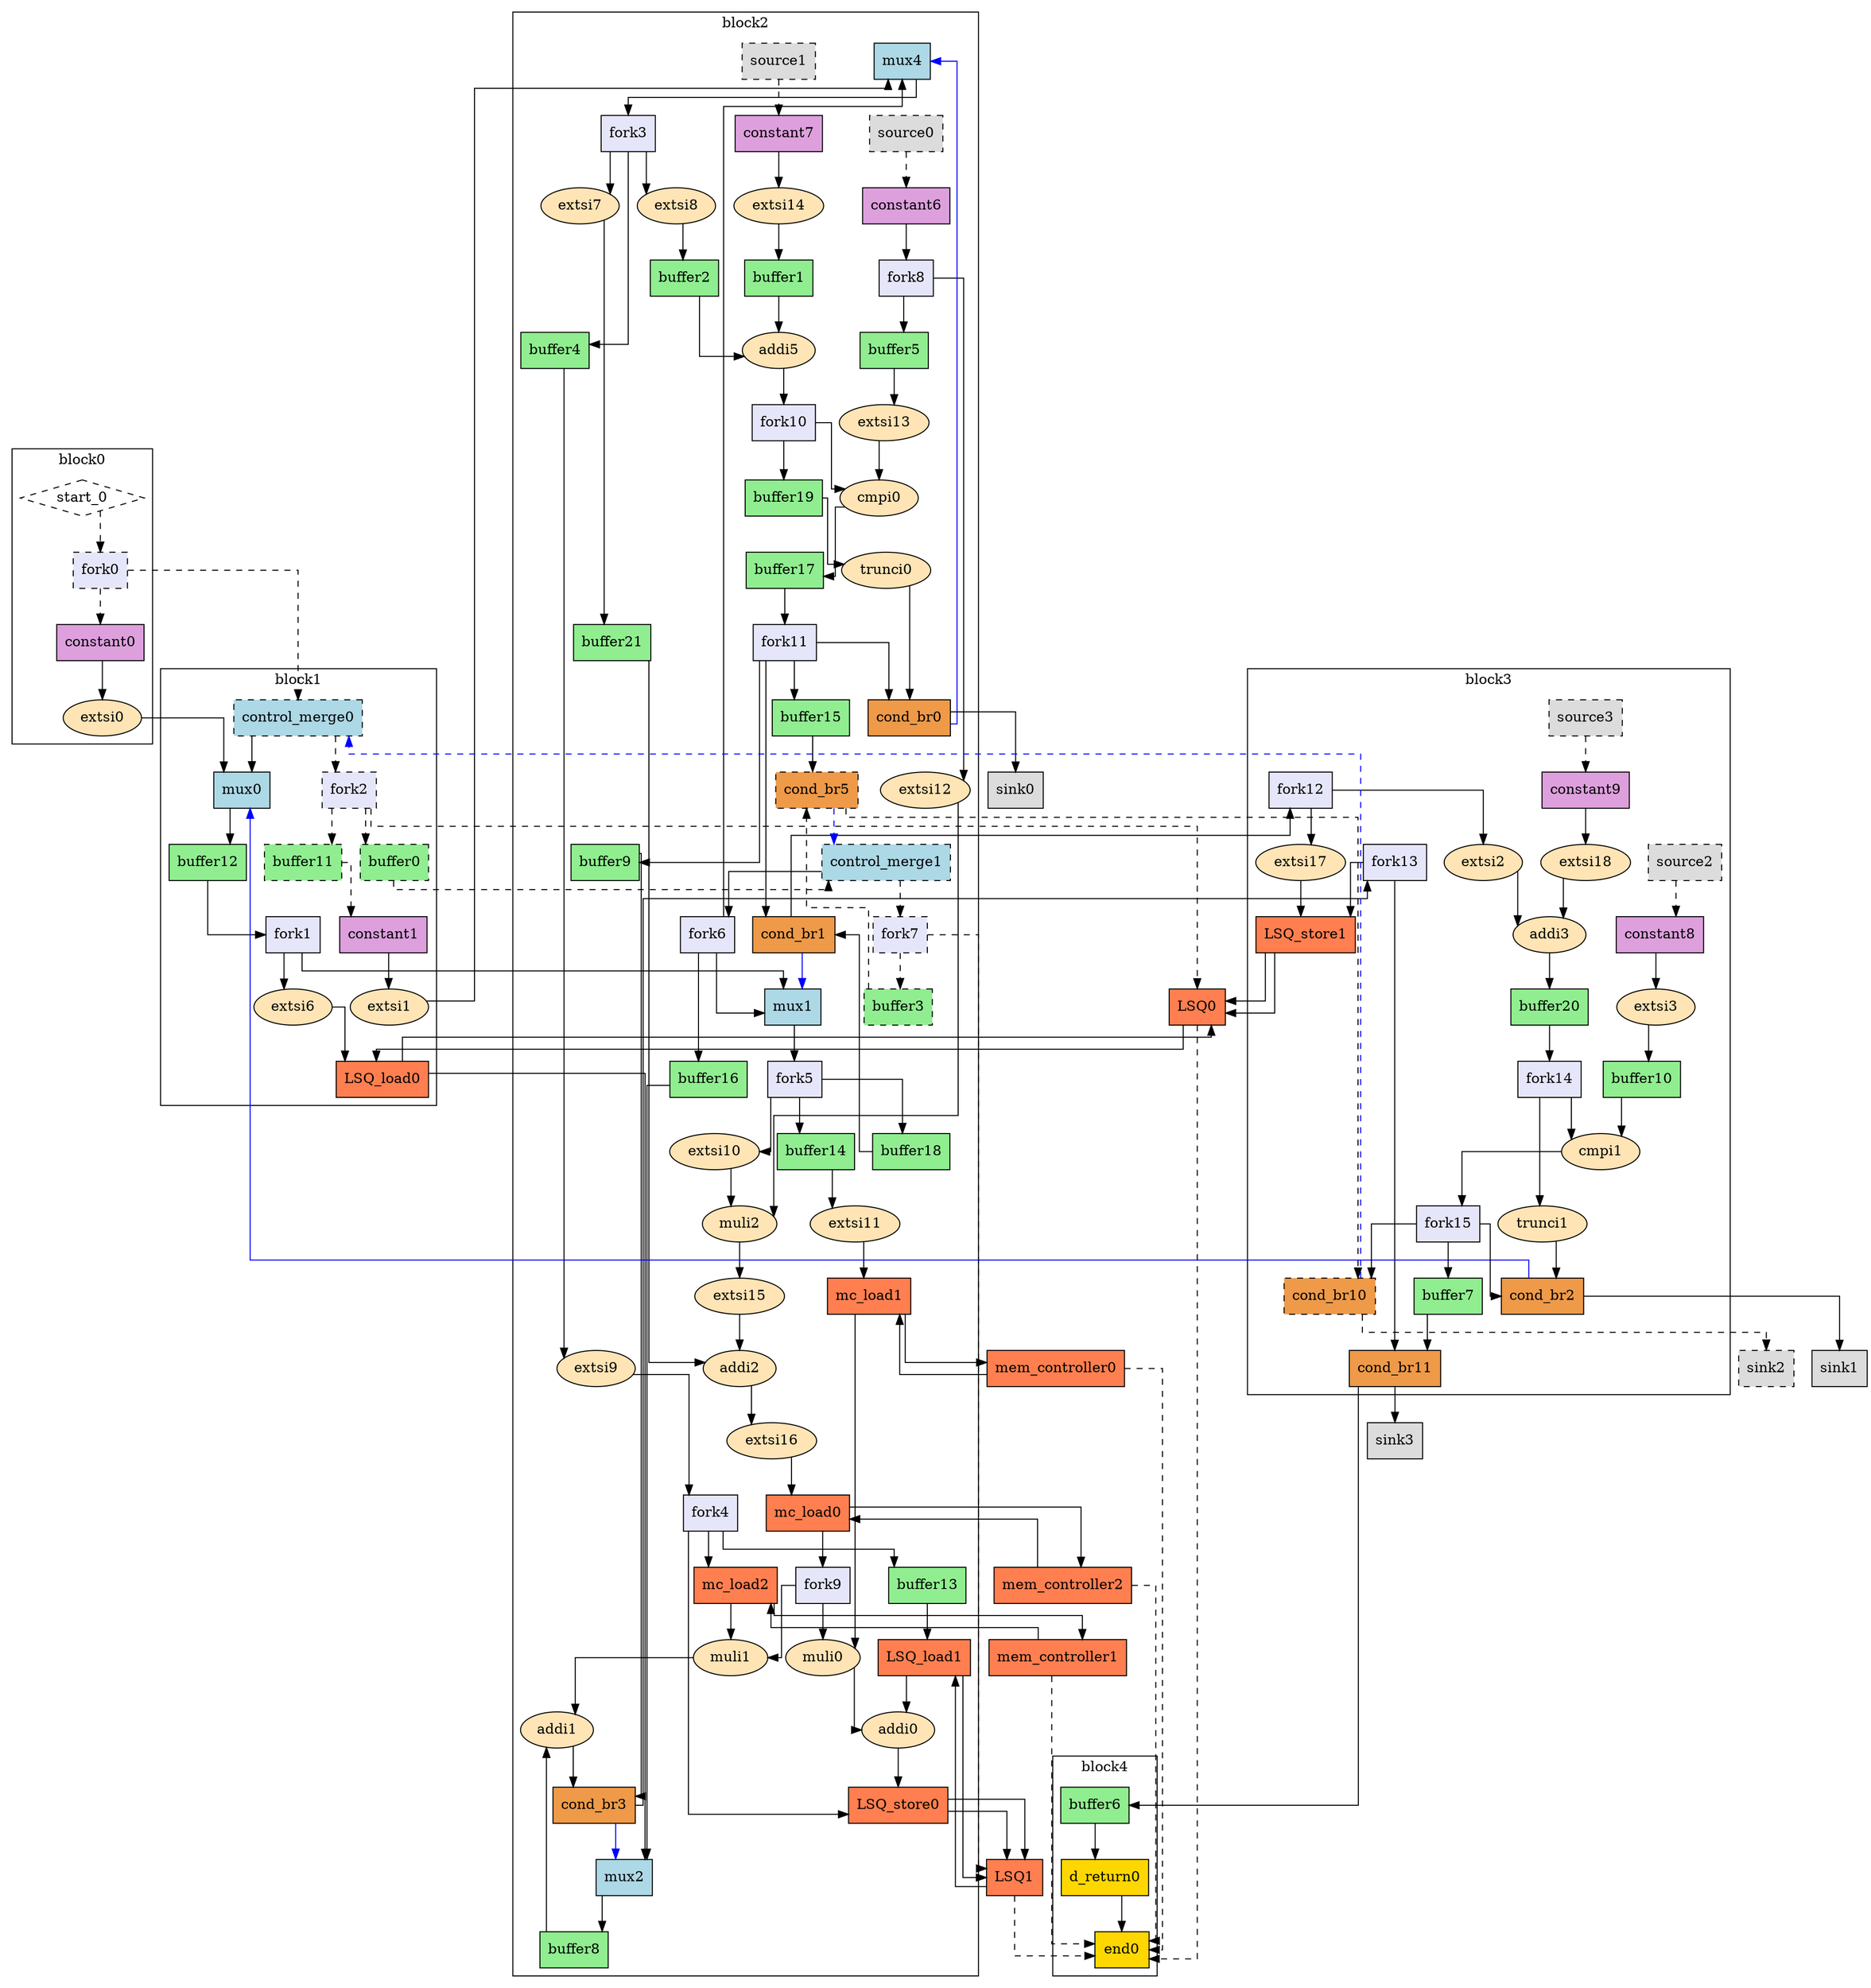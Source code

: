 digraph G {
	graph [bb="0,0,1639,1978",
		compound=true,
		splines=ortho
	];
	node [label="\N"];
	subgraph cluster0 {
		graph [bb="8,1236.5,126,1533.5",
			label=block0,
			lheight=0.23,
			lp="67,1521.2",
			lwidth=0.51
		];
		start_0	[bbID=1,
			control=true,
			height=0.5,
			in="in1:0",
			label=start_0,
			mlir_op="handshake.arg",
			out="out1:0",
			pos="67,1483",
			shape=diamond,
			style=dashed,
			type=Entry,
			width=1.4141];
		fork0	[bbID=1,
			delay="0.000 0.100 0.100 100.000 100.000 100.000 100.000 100.000",
			fillcolor=lavender,
			height=0.5,
			in="in1:0",
			label=fork0,
			mlir_op="handshake.fork",
			out="out1:0 out2:0",
			pos="84,1411",
			shape=box,
			style="filled, dashed",
			type=Fork,
			width=0.75];
		start_0 -> fork0	[from=out1,
			pos="e,84,1429.2 84,1470.8 84,1470.8 84,1440.7 84,1440.7",
			style=dashed,
			to=in1];
		constant0	[bbID=1,
			delay="0.000 0.000 0.000 0.000 0.000 0.000 0.000 0.000",
			fillcolor=plum,
			height=0.5,
			in="in1:1",
			label=constant0,
			mlir_op="handshake.constant",
			out="out1:1",
			pos="84,1339",
			shape=box,
			style=filled,
			type=Constant,
			value="0x00000000",
			width=0.94097];
		fork0 -> constant0	[from=out2,
			pos="e,84,1357.4 84,1392.8 84,1392.8 84,1368.9 84,1368.9",
			style=dashed,
			to=in1];
		extsi0	[II=1,
			bbID=1,
			delay="0.672 0.672 1.397 1.397 100.000 100.000 100.000 100.000",
			fillcolor=moccasin,
			height=0.5,
			in="in1:1",
			label=extsi0,
			latency=0,
			mlir_op="arith.extsi",
			op=sext_op,
			out="out1:6",
			pos="84,1262.5",
			shape=oval,
			style=filled,
			type=Operator,
			width=0.91462];
		constant0 -> extsi0	[from=out1,
			pos="e,84,1280.8 84,1320.9 84,1320.9 84,1292.3 84,1292.3",
			to=in1];
	}
	subgraph cluster2 {
		graph [bb="443,8,848,1970",
			label=block2,
			lheight=0.23,
			lp="645.5,1957.8",
			lwidth=0.51
		];
		mux4	[bbID=3,
			delay="1.412 1.397 0.000 1.412 1.397 1.412 100.000 100.000",
			fillcolor=lightblue,
			height=0.5,
			in="in1?:1 in2:6 in3:6",
			label=mux4,
			mlir_op="handshake.mux",
			out="out1:6",
			pos="781,1919.5",
			shape=box,
			style=filled,
			type=Mux,
			width=0.75];
		fork3	[bbID=3,
			delay="0.000 0.100 0.100 100.000 100.000 100.000 100.000 100.000",
			fillcolor=lavender,
			height=0.5,
			in="in1:6",
			label=fork3,
			mlir_op="handshake.fork",
			out="out1:6 out2:6 out3:6",
			pos="546,1847.5",
			shape=box,
			style=filled,
			type=Fork,
			width=0.75];
		mux4 -> fork3	[from=out1,
			pos="e,546,1865.7 795.25,1901.2 795.25,1892.1 795.25,1883 795.25,1883 795.25,1883 546,1883 546,1883 546,1883 546,1877.2 546,1877.2",
			to=in1];
		extsi7	[II=1,
			bbID=3,
			delay="0.672 0.672 1.397 1.397 100.000 100.000 100.000 100.000",
			fillcolor=moccasin,
			height=0.5,
			in="in1:6",
			label=extsi7,
			latency=0,
			mlir_op="arith.extsi",
			op=sext_op,
			out="out1:13",
			pos="504,1775.5",
			shape=oval,
			style=filled,
			type=Operator,
			width=0.91462];
		fork3 -> extsi7	[from=out1,
			pos="e,527.96,1788.2 527.96,1829.3 527.96,1829.3 527.96,1799.7 527.96,1799.7",
			to=in1];
		extsi8	[II=1,
			bbID=3,
			delay="0.672 0.672 1.397 1.397 100.000 100.000 100.000 100.000",
			fillcolor=moccasin,
			height=0.5,
			in="in1:6",
			label=extsi8,
			latency=0,
			mlir_op="arith.extsi",
			op=sext_op,
			out="out1:7",
			pos="588,1775.5",
			shape=oval,
			style=filled,
			type=Operator,
			width=0.91462];
		fork3 -> extsi8	[from=out2,
			pos="e,564.04,1788.2 564.04,1829.3 564.04,1829.3 564.04,1799.7 564.04,1799.7",
			to=in1];
		buffer4	[bbID=3,
			delay="0.000 0.000 0.000 0.000 0.000 0.000 0.000 0.000",
			fillcolor=lightgreen,
			height=0.5,
			in="in1:6",
			label=buffer4,
			mlir_op="handshake.buffer",
			out="out1:6",
			pos="479,1631.5",
			shape=box,
			slots=2,
			style=filled,
			transparent=true,
			type=Buffer,
			width=0.77431];
		fork3 -> buffer4	[from=out3,
			pos="e,507.03,1637 546,1829.2 546,1778 546,1637 546,1637 546,1637 518.54,1637 518.54,1637",
			to=in1];
		buffer21	[bbID=3,
			delay="0.000 0.000 0.000 0.000 0.000 0.000 0.000 0.000",
			fillcolor=lightgreen,
			height=0.5,
			in="in1:13",
			label=buffer21,
			mlir_op="handshake.buffer",
			out="out1:13",
			pos="553,1339",
			shape=box,
			slots=3,
			style=filled,
			transparent=false,
			type=Buffer,
			width=0.86806];
		extsi7 -> buffer21	[from=out1,
			pos="e,529.34,1357.3 529.34,1763.8 529.34,1763.8 529.34,1368.8 529.34,1368.8",
			to=in1];
		buffer2	[bbID=3,
			delay="0.000 0.000 0.000 0.000 0.000 0.000 0.000 0.000",
			fillcolor=lightgreen,
			height=0.5,
			in="in1:7",
			label=buffer2,
			mlir_op="handshake.buffer",
			out="out1:7",
			pos="595,1703.5",
			shape=box,
			slots=1,
			style=filled,
			transparent=false,
			type=Buffer,
			width=0.77431];
		extsi8 -> buffer2	[from=out1,
			pos="e,594.03,1721.9 594.03,1757.3 594.03,1757.3 594.03,1733.4 594.03,1733.4",
			to=in1];
		extsi9	[II=1,
			bbID=3,
			delay="0.672 0.672 1.397 1.397 100.000 100.000 100.000 100.000",
			fillcolor=moccasin,
			height=0.5,
			in="in1:6",
			label=extsi9,
			latency=0,
			mlir_op="arith.extsi",
			op=sext_op,
			out="out1:32",
			pos="504,614.5",
			shape=oval,
			style=filled,
			type=Operator,
			width=0.91462];
		buffer4 -> extsi9	[from=out1,
			pos="e,481.1,627.76 481.1,1613.4 481.1,1613.4 481.1,639.27 481.1,639.27",
			to=in1];
		addi2	[II=1,
			bbID=3,
			delay="2.047 1.397 1.400 1.409 100.000 100.000 100.000 100.000",
			fillcolor=moccasin,
			height=0.5,
			in="in1:13 in2:13",
			label=addi2,
			latency=0,
			mlir_op="arith.addi",
			op=add_op,
			out="out1:13",
			pos="632,614.5",
			shape=oval,
			style=filled,
			type=Operator,
			width=0.87197];
		buffer21 -> addi2	[from=out1,
			pos="e,601.91,620 570.37,1320.5 570.37,1208 570.37,620 570.37,620 570.37,620 590.4,620 590.4,620",
			to=in1];
		addi5	[II=1,
			bbID=3,
			delay="1.927 1.397 1.400 1.409 100.000 100.000 100.000 100.000",
			fillcolor=moccasin,
			height=0.5,
			in="in1:7 in2:7",
			label=addi5,
			latency=0,
			mlir_op="arith.addi",
			op=add_op,
			out="out1:7",
			pos="675,1631.5",
			shape=oval,
			style=filled,
			type=Operator,
			width=0.87197];
		buffer2 -> addi5	[from=out1,
			pos="e,645.27,1625 603.94,1685.3 603.94,1662.1 603.94,1625 603.94,1625 603.94,1625 633.76,1625 633.76,1625",
			to=in1];
		fork4	[bbID=3,
			delay="0.000 0.100 0.100 100.000 100.000 100.000 100.000 100.000",
			fillcolor=lavender,
			height=0.5,
			in="in1:32",
			label=fork4,
			mlir_op="handshake.fork",
			out="out1:32 out2:32 out3:32",
			pos="611,470.5",
			shape=box,
			style=filled,
			type=Fork,
			width=0.75];
		extsi9 -> fork4	[from=out1,
			pos="e,589.23,488.76 535.25,608 559.58,608 589.23,608 589.23,608 589.23,608 589.23,500.27 589.23,500.27",
			to=in1];
		buffer13	[bbID=3,
			delay="0.000 0.000 0.000 0.000 0.000 0.000 0.000 0.000",
			fillcolor=lightgreen,
			height=0.5,
			in="in1:32",
			label=buffer13,
			mlir_op="handshake.buffer",
			out="out1:32",
			pos="805,398.5",
			shape=box,
			slots=1,
			style=filled,
			transparent=true,
			type=Buffer,
			width=0.86806];
		fork4 -> buffer13	[from=out1,
			pos="e,777.81,416.67 623.33,452.25 623.33,443.12 623.33,434 623.33,434 623.33,434 777.81,434 777.81,434 777.81,434 777.81,428.18 777.81,\
428.18",
			to=in1];
		LSQ_store0	[II=1,
			bbID=3,
			delay="0.000 0.000 0.000 100.000 100.000 100.000 100.000 100.000",
			fillcolor=coral,
			height=0.5,
			in="in1:32 in2:32",
			label=LSQ_store0,
			latency=0,
			mlir_op="handshake.lsq_store",
			op=lsq_store_op,
			out="out1:32 out2:32",
			portId=1,
			pos="776,178",
			shape=box,
			style=filled,
			type=Operator,
			width=1.1285];
		fork4 -> LSQ_store0	[from=out2,
			pos="e,734.96,169 589,452.09 589,386.63 589,169 589,169 589,169 723.45,169 723.45,169",
			to=in2];
		mc_load2	[II=1,
			bbID=3,
			delay="1.412 1.409 0.000 100.000 100.000 100.000 100.000 100.000",
			fillcolor=coral,
			height=0.5,
			in="in1:32 in2:32",
			label=mc_load2,
			latency=2,
			mlir_op="handshake.mc_load",
			op=mc_load_op,
			out="out1:32 out2:32",
			portId=0,
			pos="629,398.5",
			shape=box,
			style=filled,
			type=Operator,
			width=0.97222];
		fork4 -> mc_load2	[from=out3,
			pos="e,608.67,416.91 608.67,452.33 608.67,452.33 608.67,428.43 608.67,428.43",
			to=in2];
		LSQ_load1	[II=1,
			bbID=3,
			delay="0.000 0.000 0.000 100.000 100.000 100.000 100.000 100.000",
			fillcolor=coral,
			height=0.5,
			in="in1:32 in2:32",
			label=LSQ_load1,
			latency=5,
			mlir_op="handshake.lsq_load",
			op=lsq_load_op,
			out="out1:32 out2:32",
			portId=0,
			pos="801,326.5",
			shape=box,
			style=filled,
			type=Operator,
			width=1.0868];
		buffer13 -> LSQ_load1	[from=out1,
			pos="e,805,344.91 805,380.33 805,380.33 805,356.43 805,356.43",
			to=in2];
		muli1	[II=1,
			bbID=3,
			delay="0.000 0.000 0.000 1.409 100.000 100.000 100.000 100.000",
			fillcolor=moccasin,
			height=0.5,
			in="in1:32 in2:32",
			label=muli1,
			latency=4,
			mlir_op="arith.muli",
			op=mul_op,
			out="out1:32",
			pos="627,326.5",
			shape=oval,
			style=filled,
			type=Operator,
			width=0.91462];
		mc_load2 -> muli1	[from=out1,
			pos="e,610.54,342.46 610.54,380.33 610.54,380.33 610.54,353.97 610.54,353.97",
			to=in2];
		buffer16	[bbID=3,
			delay="0.000 0.000 0.000 0.000 0.000 0.000 0.000 0.000",
			fillcolor=lightgreen,
			height=0.5,
			in="in1:1",
			label=buffer16,
			mlir_op="handshake.buffer",
			out="out1:1",
			pos="614,902.5",
			shape=box,
			slots=4,
			style=filled,
			transparent=true,
			type=Buffer,
			width=0.86806];
		mux2	[bbID=3,
			delay="1.412 1.397 0.000 1.412 1.397 1.412 100.000 100.000",
			fillcolor=lightblue,
			height=0.5,
			in="in1?:1 in2:32 in3:32",
			label=mux2,
			mlir_op="handshake.mux",
			out="out1:32",
			pos="531,106",
			shape=box,
			style=filled,
			type=Mux,
			width=0.75];
		buffer16 -> mux2	[from=out1,
			pos="e,554.29,124.36 582.4,896 568.08,896 554.29,896 554.29,896 554.29,896 554.29,135.88 554.29,135.88",
			to=in1];
		buffer8	[bbID=3,
			delay="0.000 0.000 0.000 0.000 0.000 0.000 0.000 0.000",
			fillcolor=lightgreen,
			height=0.5,
			in="in1:32",
			label=buffer8,
			mlir_op="handshake.buffer",
			out="out1:32",
			pos="492,34",
			shape=box,
			slots=2,
			style=filled,
			transparent=false,
			type=Buffer,
			width=0.77431];
		mux2 -> buffer8	[from=out1,
			pos="e,511.94,52.413 511.94,87.831 511.94,87.831 511.94,63.927 511.94,63.927",
			to=in1];
		addi1	[II=1,
			bbID=3,
			delay="2.287 1.397 1.400 1.409 100.000 100.000 100.000 100.000",
			fillcolor=moccasin,
			height=0.5,
			in="in1:32 in2:32",
			label=addi1,
			latency=0,
			mlir_op="arith.addi",
			op=add_op,
			out="out1:32",
			pos="482,254.5",
			shape=oval,
			style=filled,
			type=Operator,
			width=0.87197];
		buffer8 -> addi1	[from=out1,
			pos="e,467.81,238.1 467.81,52.42 467.81,52.42 467.81,226.59 467.81,226.59",
			to=in1];
		mux1	[bbID=3,
			delay="1.412 1.397 0.000 1.412 1.397 1.412 100.000 100.000",
			fillcolor=lightblue,
			height=0.5,
			in="in1?:1 in2:6 in3:6",
			label=mux1,
			mlir_op="handshake.mux",
			out="out1:6",
			pos="675,974.5",
			shape=box,
			style=filled,
			type=Mux,
			width=0.75];
		fork5	[bbID=3,
			delay="0.000 0.100 0.100 100.000 100.000 100.000 100.000 100.000",
			fillcolor=lavender,
			height=0.5,
			in="in1:6",
			label=fork5,
			mlir_op="handshake.fork",
			out="out1:6 out2:6 out3:6",
			pos="692,902.5",
			shape=box,
			style=filled,
			type=Fork,
			width=0.75];
		mux1 -> fork5	[from=out1,
			pos="e,683.5,920.91 683.5,956.33 683.5,956.33 683.5,932.43 683.5,932.43",
			to=in1];
		extsi10	[II=1,
			bbID=3,
			delay="0.672 0.672 1.397 1.397 100.000 100.000 100.000 100.000",
			fillcolor=moccasin,
			height=0.5,
			in="in1:6",
			label=extsi10,
			latency=0,
			mlir_op="arith.extsi",
			op=sext_op,
			out="out1:12",
			pos="621,830.5",
			shape=oval,
			style=filled,
			type=Operator,
			width=1.0426];
		fork5 -> extsi10	[from=out2,
			pos="e,653.27,840.14 664.68,902 658.27,902 653.27,902 653.27,902 653.27,902 653.27,851.66 653.27,851.66",
			to=in1];
		buffer14	[bbID=3,
			delay="0.000 0.000 0.000 0.000 0.000 0.000 0.000 0.000",
			fillcolor=lightgreen,
			height=0.5,
			in="in1:6",
			label=buffer14,
			mlir_op="handshake.buffer",
			out="out1:6",
			pos="708,830.5",
			shape=box,
			slots=2,
			style=filled,
			transparent=true,
			type=Buffer,
			width=0.86806];
		fork5 -> buffer14	[from=out3,
			pos="e,697.87,848.91 697.87,884.33 697.87,884.33 697.87,860.43 697.87,860.43",
			to=in1];
		buffer18	[bbID=3,
			delay="0.000 0.000 0.000 0.000 0.000 0.000 0.000 0.000",
			fillcolor=lightgreen,
			height=0.5,
			in="in1:6",
			label=buffer18,
			mlir_op="handshake.buffer",
			out="out1:6",
			pos="789,830.5",
			shape=box,
			slots=2,
			style=filled,
			transparent=false,
			type=Buffer,
			width=0.86806];
		fork5 -> buffer18	[from=out1,
			pos="e,787,848.91 719.48,902 747.54,902 787,902 787,902 787,902 787,860.43 787,860.43",
			to=in1];
		muli2	[II=1,
			bbID=3,
			delay="0.000 0.000 0.000 1.409 100.000 100.000 100.000 100.000",
			fillcolor=moccasin,
			height=0.5,
			in="in1:12 in2:12",
			label=muli2,
			latency=4,
			mlir_op="arith.muli",
			op=mul_op,
			out="out1:12",
			pos="632,758.5",
			shape=oval,
			style=filled,
			type=Operator,
			width=0.91462];
		extsi10 -> muli2	[from=out1,
			pos="e,618.89,775.43 618.89,812.33 618.89,812.33 618.89,786.94 618.89,786.94",
			to=in1];
		extsi11	[II=1,
			bbID=3,
			delay="0.672 0.672 1.397 1.397 100.000 100.000 100.000 100.000",
			fillcolor=moccasin,
			height=0.5,
			in="in1:6",
			label=extsi11,
			latency=0,
			mlir_op="arith.extsi",
			op=sext_op,
			out="out1:32",
			pos="743,758.5",
			shape=oval,
			style=filled,
			type=Operator,
			width=1.0426];
		buffer14 -> extsi11	[from=out1,
			pos="e,722.36,773.98 722.36,812.33 722.36,812.33 722.36,785.49 722.36,785.49",
			to=in1];
		cond_br1	[bbID=3,
			delay="0.000 1.409 1.411 1.412 1.400 1.412 100.000 100.000",
			fillcolor=tan2,
			height=0.5,
			in="in1:6 in2?:1",
			label=cond_br1,
			mlir_op="handshake.cond_br",
			out="out1+:6 out2-:6",
			pos="691,1046.5",
			shape=box,
			style=filled,
			type=Branch,
			width=0.93056];
		buffer18 -> cond_br1	[from=out1,
			pos="e,724.84,1046 757.33,830 750.57,830 745.42,830 745.42,830 745.42,830 745.42,1046 745.42,1046 745.42,1046 736.36,1046 736.36,1046",
			to=in1];
		extsi15	[II=1,
			bbID=3,
			delay="0.672 0.672 1.397 1.397 100.000 100.000 100.000 100.000",
			fillcolor=moccasin,
			height=0.5,
			in="in1:12",
			label=extsi15,
			latency=0,
			mlir_op="arith.extsi",
			op=sext_op,
			out="out1:13",
			pos="632,686.5",
			shape=oval,
			style=filled,
			type=Operator,
			width=1.0426];
		muli2 -> extsi15	[from=out1,
			pos="e,632,704.91 632,740.33 632,740.33 632,716.43 632,716.43",
			to=in1];
		mc_load1	[II=1,
			bbID=3,
			delay="1.412 1.409 0.000 100.000 100.000 100.000 100.000 100.000",
			fillcolor=coral,
			height=0.5,
			in="in1:32 in2:32",
			label=mc_load1,
			latency=2,
			mlir_op="handshake.mc_load",
			op=mc_load_op,
			out="out1:32 out2:32",
			portId=0,
			pos="755,686.5",
			shape=box,
			style=filled,
			type=Operator,
			width=0.97222];
		extsi11 -> mc_load1	[from=out1,
			pos="e,750.27,704.84 750.27,740.7 750.27,740.7 750.27,716.36 750.27,716.36",
			to=in2];
		muli0	[II=1,
			bbID=3,
			delay="0.000 0.000 0.000 1.409 100.000 100.000 100.000 100.000",
			fillcolor=moccasin,
			height=0.5,
			in="in1:32 in2:32",
			label=muli0,
			latency=4,
			mlir_op="arith.muli",
			op=mul_op,
			out="out1:32",
			pos="711,326.5",
			shape=oval,
			style=filled,
			type=Operator,
			width=0.91462];
		mc_load1 -> muli0	[from=out1,
			pos="e,739.96,335.52 739.96,668.15 739.96,668.15 739.96,347.04 739.96,347.04",
			to=in1];
		control_merge1	[bbID=3,
			delay="0.000 1.397 0.000 100.000 100.000 100.000 100.000 100.000",
			fillcolor=lightblue,
			height=0.5,
			in="in1:0 in2:0",
			label=control_merge1,
			mlir_op="handshake.control_merge",
			out="out1:0 out2?:1",
			pos="769,1118.5",
			shape=box,
			style="filled, dashed",
			type=CntrlMerge,
			width=1.4201];
		fork6	[bbID=3,
			delay="0.000 0.100 0.100 100.000 100.000 100.000 100.000 100.000",
			fillcolor=lavender,
			height=0.5,
			in="in1:1",
			label=fork6,
			mlir_op="handshake.fork",
			out="out1:1 out2:1 out3:1",
			pos="612,1046.5",
			shape=box,
			style=filled,
			type=Fork,
			width=0.75];
		control_merge1 -> fork6	[from=out2,
			pos="e,633.27,1064.7 717.69,1112 679.25,1112 633.27,1112 633.27,1112 633.27,1112 633.27,1076.3 633.27,1076.3",
			to=in1];
		fork7	[bbID=3,
			delay="0.000 0.100 0.100 100.000 100.000 100.000 100.000 100.000",
			fillcolor=lavender,
			height=0.5,
			in="in1:0",
			label=fork7,
			mlir_op="handshake.fork",
			out="out1:0 out2:0",
			pos="790,1046.5",
			shape=box,
			style="filled, dashed",
			type=Fork,
			width=0.75];
		control_merge1 -> fork7	[from=out1,
			pos="e,790,1064.9 790,1100.3 790,1100.3 790,1076.4 790,1076.4",
			style=dashed,
			to=in1];
		fork6 -> mux4	[from=out2,
			pos="e,782.5,1901.3 628.07,1064.9 628.07,1187 628.07,1874 628.07,1874 628.07,1874 782.5,1874 782.5,1874 782.5,1874 782.5,1889.7 782.5,\
1889.7",
			to=in1];
		fork6 -> buffer16	[from=out3,
			pos="e,612,920.59 612,1028.3 612,1028.3 612,932.1 612,932.1",
			to=in1];
		fork6 -> mux1	[from=out1,
			pos="e,655.62,992.91 639.38,1046 648.15,1046 655.62,1046 655.62,1046 655.62,1046 655.62,1004.4 655.62,1004.4",
			to=in1];
		buffer3	[bbID=3,
			delay="0.000 0.000 0.000 0.000 0.000 0.000 0.000 0.000",
			fillcolor=lightgreen,
			height=0.5,
			in="in1:0",
			label=buffer3,
			mlir_op="handshake.buffer",
			out="out1:0",
			pos="787,974.5",
			shape=box,
			slots=2,
			style="filled, dashed",
			transparent=false,
			type=Buffer,
			width=0.77431];
		fork7 -> buffer3	[from=out2,
			pos="e,788.94,992.91 788.94,1028.3 788.94,1028.3 788.94,1004.4 788.94,1004.4",
			style=dashed,
			to=in1];
		cond_br5	[bbID=3,
			delay="0.000 1.409 1.411 1.412 1.400 1.412 100.000 100.000",
			fillcolor=tan2,
			height=0.5,
			in="in1:0 in2?:1",
			label=cond_br5,
			mlir_op="handshake.cond_br",
			out="out1+:0 out2-:0",
			pos="710,1190.5",
			shape=box,
			style="filled, dashed",
			type=Branch,
			width=0.93056];
		buffer3 -> cond_br5	[from=out1,
			pos="e,704.08,1172.1 758.75,974 754.54,974 751.58,974 751.58,974 751.58,974 751.58,1073 751.58,1073 751.58,1073 704.08,1073 704.08,1073 \
704.08,1073 704.08,1160.6 704.08,1160.6",
			style=dashed,
			to=in1];
		source0	[bbID=3,
			delay="0.000 0.000 0.000 0.000 0.000 0.000 0.000 0.000",
			fillcolor=gainsboro,
			height=0.5,
			label=source0,
			mlir_op="handshake.source",
			out="out1:0",
			pos="786,1847.5",
			shape=box,
			style="filled, dashed",
			type=Source,
			width=0.80556];
		constant6	[bbID=3,
			delay="0.000 0.000 0.000 0.000 0.000 0.000 0.000 0.000",
			fillcolor=plum,
			height=0.5,
			in="in1:6",
			label=constant6,
			mlir_op="handshake.constant",
			out="out1:6",
			pos="786,1775.5",
			shape=box,
			style=filled,
			type=Constant,
			value="0x0000001e",
			width=0.94097];
		source0 -> constant6	[from=out1,
			pos="e,786,1793.9 786,1829.3 786,1829.3 786,1805.4 786,1805.4",
			style=dashed,
			to=in1];
		fork8	[bbID=3,
			delay="0.000 0.100 0.100 100.000 100.000 100.000 100.000 100.000",
			fillcolor=lavender,
			height=0.5,
			in="in1:6",
			label=fork8,
			mlir_op="handshake.fork",
			out="out1:6 out2:6",
			pos="786,1703.5",
			shape=box,
			style=filled,
			type=Fork,
			width=0.75];
		constant6 -> fork8	[from=out1,
			pos="e,786,1721.9 786,1757.3 786,1757.3 786,1733.4 786,1733.4",
			to=in1];
		extsi12	[II=1,
			bbID=3,
			delay="0.672 0.672 1.397 1.397 100.000 100.000 100.000 100.000",
			fillcolor=moccasin,
			height=0.5,
			in="in1:6",
			label=extsi12,
			latency=0,
			mlir_op="arith.extsi",
			op=sext_op,
			out="out1:12",
			pos="802,1190.5",
			shape=oval,
			style=filled,
			type=Operator,
			width=1.0426];
		fork8 -> extsi12	[from=out1,
			pos="e,832.98,1201.2 813.33,1703 823.66,1703 832.98,1703 832.98,1703 832.98,1703 832.98,1212.7 832.98,1212.7",
			to=in1];
		buffer5	[bbID=3,
			delay="0.000 0.000 0.000 0.000 0.000 0.000 0.000 0.000",
			fillcolor=lightgreen,
			height=0.5,
			in="in1:6",
			label=buffer5,
			mlir_op="handshake.buffer",
			out="out1:6",
			pos="772,1631.5",
			shape=box,
			slots=1,
			style=filled,
			transparent=true,
			type=Buffer,
			width=0.77431];
		fork8 -> buffer5	[from=out2,
			pos="e,779.44,1649.9 779.44,1685.3 779.44,1685.3 779.44,1661.4 779.44,1661.4",
			to=in1];
		extsi12 -> muli2	[from=out1,
			pos="e,638.71,776.25 828.25,1177.3 828.25,1108.5 828.25,794 828.25,794 828.25,794 638.71,794 638.71,794 638.71,794 638.71,787.76 638.71,\
787.76",
			to=in2];
		extsi13	[II=1,
			bbID=3,
			delay="0.672 0.672 1.397 1.397 100.000 100.000 100.000 100.000",
			fillcolor=moccasin,
			height=0.5,
			in="in1:6",
			label=extsi13,
			latency=0,
			mlir_op="arith.extsi",
			op=sext_op,
			out="out1:7",
			pos="762,1559.5",
			shape=oval,
			style=filled,
			type=Operator,
			width=1.0426];
		buffer5 -> extsi13	[from=out1,
			pos="e,771.83,1576.9 771.83,1613.3 771.83,1613.3 771.83,1588.4 771.83,1588.4",
			to=in1];
		cmpi0	[II=1,
			bbID=3,
			delay="1.998 1.397 1.400 1.409 100.000 100.000 100.000 100.000",
			fillcolor=moccasin,
			height=0.5,
			in="in1:7 in2:7",
			label=cmpi0,
			latency=0,
			mlir_op="arith.cmpi<",
			op=icmp_ult_op,
			out="out1:1",
			pos="761,1483",
			shape=oval,
			style=filled,
			type=Operator,
			width=0.95727];
		extsi13 -> cmpi0	[from=out1,
			pos="e,761,1501.3 761,1541.4 761,1541.4 761,1512.8 761,1512.8",
			to=in2];
		buffer17	[bbID=3,
			delay="0.000 0.000 0.000 0.000 0.000 0.000 0.000 0.000",
			fillcolor=lightgreen,
			height=0.5,
			in="in1:1",
			label=buffer17,
			mlir_op="handshake.buffer",
			out="out1:1",
			pos="677,1411",
			shape=box,
			slots=1,
			style=filled,
			transparent=false,
			type=Buffer,
			width=0.86806];
		cmpi0 -> buffer17	[from=out1,
			pos="e,708.55,1405 730.84,1474 725.57,1474 721.73,1474 721.73,1474 721.73,1474 721.73,1405 721.73,1405 721.73,1405 720.07,1405 720.07,\
1405",
			to=in1];
		source1	[bbID=3,
			delay="0.000 0.000 0.000 0.000 0.000 0.000 0.000 0.000",
			fillcolor=gainsboro,
			height=0.5,
			label=source1,
			mlir_op="handshake.source",
			out="out1:0",
			pos="676,1919.5",
			shape=box,
			style="filled, dashed",
			type=Source,
			width=0.80556];
		constant7	[bbID=3,
			delay="0.000 0.000 0.000 0.000 0.000 0.000 0.000 0.000",
			fillcolor=plum,
			height=0.5,
			in="in1:2",
			label=constant7,
			mlir_op="handshake.constant",
			out="out1:2",
			pos="676,1847.5",
			shape=box,
			style=filled,
			type=Constant,
			value="0x00000001",
			width=0.94097];
		source1 -> constant7	[from=out1,
			pos="e,676,1865.9 676,1901.3 676,1901.3 676,1877.4 676,1877.4",
			style=dashed,
			to=in1];
		extsi14	[II=1,
			bbID=3,
			delay="0.672 0.672 1.397 1.397 100.000 100.000 100.000 100.000",
			fillcolor=moccasin,
			height=0.5,
			in="in1:2",
			label=extsi14,
			latency=0,
			mlir_op="arith.extsi",
			op=sext_op,
			out="out1:7",
			pos="676,1775.5",
			shape=oval,
			style=filled,
			type=Operator,
			width=1.0426];
		constant7 -> extsi14	[from=out1,
			pos="e,676,1793.9 676,1829.3 676,1829.3 676,1805.4 676,1805.4",
			to=in1];
		buffer1	[bbID=3,
			delay="0.000 0.000 0.000 0.000 0.000 0.000 0.000 0.000",
			fillcolor=lightgreen,
			height=0.5,
			in="in1:7",
			label=buffer1,
			mlir_op="handshake.buffer",
			out="out1:7",
			pos="676,1703.5",
			shape=box,
			slots=1,
			style=filled,
			transparent=false,
			type=Buffer,
			width=0.77431];
		extsi14 -> buffer1	[from=out1,
			pos="e,676,1721.9 676,1757.3 676,1757.3 676,1733.4 676,1733.4",
			to=in1];
		buffer1 -> addi5	[from=out1,
			pos="e,676,1649.9 676,1685.3 676,1685.3 676,1661.4 676,1661.4",
			to=in2];
		extsi15 -> addi2	[from=out1,
			pos="e,632,632.91 632,668.33 632,668.33 632,644.43 632,644.43",
			to=in2];
		extsi16	[II=1,
			bbID=3,
			delay="0.672 0.672 1.397 1.397 100.000 100.000 100.000 100.000",
			fillcolor=moccasin,
			height=0.5,
			in="in1:13",
			label=extsi16,
			latency=0,
			mlir_op="arith.extsi",
			op=sext_op,
			out="out1:32",
			pos="681,542.5",
			shape=oval,
			style=filled,
			type=Operator,
			width=1.0426];
		addi2 -> extsi16	[from=out1,
			pos="e,653.43,555.02 653.43,600.96 653.43,600.96 653.43,566.53 653.43,566.53",
			to=in1];
		mc_load0	[II=1,
			bbID=3,
			delay="1.412 1.409 0.000 100.000 100.000 100.000 100.000 100.000",
			fillcolor=coral,
			height=0.5,
			in="in1:32 in2:32",
			label=mc_load0,
			latency=2,
			mlir_op="handshake.mc_load",
			op=mc_load_op,
			out="out1:32 out2:32",
			portId=0,
			pos="701,470.5",
			shape=box,
			style=filled,
			type=Operator,
			width=0.97222];
		extsi16 -> mc_load0	[from=out1,
			pos="e,692.27,488.77 692.27,525.07 692.27,525.07 692.27,500.29 692.27,500.29",
			to=in2];
		fork9	[bbID=3,
			delay="0.000 0.100 0.100 100.000 100.000 100.000 100.000 100.000",
			fillcolor=lavender,
			height=0.5,
			in="in1:32",
			label=fork9,
			mlir_op="handshake.fork",
			out="out1:32 out2:32",
			pos="709,398.5",
			shape=box,
			style=filled,
			type=Fork,
			width=0.75];
		mc_load0 -> fork9	[from=out1,
			pos="e,709,416.91 709,452.33 709,452.33 709,428.43 709,428.43",
			to=in1];
		fork9 -> muli0	[from=out2,
			pos="e,709,344.91 709,380.33 709,380.33 709,356.43 709,356.43",
			to=in2];
		fork9 -> muli1	[from=out1,
			pos="e,660.2,326 681.75,398 676.21,398 672.04,398 672.04,398 672.04,398 672.04,326 672.04,326 672.04,326 670.85,326 670.85,326",
			to=in1];
		addi0	[II=1,
			bbID=3,
			delay="2.287 1.397 1.400 1.409 100.000 100.000 100.000 100.000",
			fillcolor=moccasin,
			height=0.5,
			in="in1:32 in2:32",
			label=addi0,
			latency=0,
			mlir_op="arith.addi",
			op=add_op,
			out="out1:32",
			pos="776,254.5",
			shape=oval,
			style=filled,
			type=Operator,
			width=0.87197];
		muli0 -> addi0	[from=out1,
			pos="e,744.4,254 739.65,317.02 739.65,297.37 739.65,254 739.65,254 739.65,254 740.13,254 740.13,254",
			to=in2];
		muli1 -> addi1	[from=out1,
			pos="e,492.23,271.81 593.69,326 553.78,326 492.23,326 492.23,326 492.23,326 492.23,283.32 492.23,283.32",
			to=in2];
		LSQ_load1 -> addi0	[from=out1,
			pos="e,784.63,271.92 784.63,308.33 784.63,308.33 784.63,283.43 784.63,283.43",
			to=in1];
		addi0 -> LSQ_store0	[from=out1,
			pos="e,776,196.26 776,236.37 776,236.37 776,207.78 776,207.78",
			to=in1];
		cond_br3	[bbID=3,
			delay="0.000 1.409 1.411 1.412 1.400 1.412 100.000 100.000",
			fillcolor=tan2,
			height=0.5,
			in="in1:32 in2?:1",
			label=cond_br3,
			mlir_op="handshake.cond_br",
			out="out1+:32 out2-:32",
			pos="505,178",
			shape=box,
			style=filled,
			type=Branch,
			width=0.93056];
		addi1 -> cond_br3	[from=out1,
			pos="e,492.45,196.36 492.45,237.14 492.45,237.14 492.45,207.87 492.45,207.87",
			to=in1];
		cond_br3 -> mux2	[color=blue,
			from=out1,
			pos="e,521.25,124.41 521.25,159.83 521.25,159.83 521.25,135.93 521.25,135.93",
			to=in2];
		fork10	[bbID=3,
			delay="0.000 0.100 0.100 100.000 100.000 100.000 100.000 100.000",
			fillcolor=lavender,
			height=0.5,
			in="in1:7",
			label=fork10,
			mlir_op="handshake.fork",
			out="out1:7 out2:7",
			pos="677,1559.5",
			shape=box,
			style=filled,
			type=Fork,
			width=0.75];
		addi5 -> fork10	[from=out1,
			pos="e,677,1577.9 677,1613.3 677,1613.3 677,1589.4 677,1589.4",
			to=in1];
		fork10 -> cmpi0	[from=out2,
			pos="e,730.48,1492 704.31,1559 712.33,1559 719,1559 719,1559 719,1559 719,1492 719,1492 719,1492 720.15,1492 720.15,1492",
			to=in1];
		buffer19	[bbID=3,
			delay="0.000 0.000 0.000 0.000 0.000 0.000 0.000 0.000",
			fillcolor=lightgreen,
			height=0.5,
			in="in1:7",
			label=buffer19,
			mlir_op="handshake.buffer",
			out="out1:7",
			pos="677,1483",
			shape=box,
			slots=1,
			style=filled,
			transparent=false,
			type=Buffer,
			width=0.86806];
		fork10 -> buffer19	[from=out1,
			pos="e,677,1501.3 677,1541.4 677,1541.4 677,1512.8 677,1512.8",
			to=in1];
		trunci0	[II=1,
			bbID=3,
			delay="0.000 0.000 0.000 0.000 0.000 0.000 0.000 0.000",
			fillcolor=moccasin,
			height=0.5,
			in="in1:7",
			label=trunci0,
			latency=0,
			mlir_op="arith.trunci",
			op=trunc_op,
			out="out1:6",
			pos="763,1411",
			shape=oval,
			style=filled,
			type=Operator,
			width=1.0284];
		buffer19 -> trunci0	[from=out1,
			pos="e,727.58,1417 708.7,1483 713.16,1483 716.27,1483 716.27,1483 716.27,1483 716.27,1417 716.27,1417 716.27,1417 717.4,1417 717.4,1417",
			to=in1];
		cond_br0	[bbID=3,
			delay="0.000 1.409 1.411 1.412 1.400 1.412 100.000 100.000",
			fillcolor=tan2,
			height=0.5,
			in="in1:6 in2?:1",
			label=cond_br0,
			mlir_op="handshake.cond_br",
			out="out1+:6 out2-:6",
			pos="786,1262.5",
			shape=box,
			style=filled,
			type=Branch,
			width=0.93056];
		trunci0 -> cond_br0	[from=out1,
			pos="e,784.18,1280.8 784.18,1395.9 784.18,1395.9 784.18,1292.3 784.18,1292.3",
			to=in1];
		cond_br0 -> mux4	[color=blue,
			from=out1,
			pos="e,808.47,1919 819.75,1268 823.74,1268 826.43,1268 826.43,1268 826.43,1268 826.43,1919 826.43,1919 826.43,1919 819.99,1919 819.99,\
1919",
			to=in2];
		fork11	[bbID=3,
			delay="0.000 0.100 0.100 100.000 100.000 100.000 100.000 100.000",
			fillcolor=lavender,
			height=0.5,
			in="in1:1",
			label=fork11,
			mlir_op="handshake.fork",
			out="out1:1 out2:1 out3:1 out4:1",
			pos="677,1339",
			shape=box,
			style=filled,
			type=Fork,
			width=0.75];
		buffer17 -> fork11	[from=out1,
			pos="e,677,1357.4 677,1392.8 677,1392.8 677,1368.9 677,1368.9",
			to=in1];
		fork11 -> cond_br0	[from=out1,
			pos="e,768.34,1280.6 704.41,1339 731.31,1339 768.34,1339 768.34,1339 768.34,1339 768.34,1292.1 768.34,1292.1",
			to=in2];
		buffer9	[bbID=3,
			delay="0.000 0.000 0.000 0.000 0.000 0.000 0.000 0.000",
			fillcolor=lightgreen,
			height=0.5,
			in="in1:1",
			label=buffer9,
			mlir_op="handshake.buffer",
			out="out1:1",
			pos="519,1118.5",
			shape=box,
			slots=4,
			style=filled,
			transparent=true,
			type=Buffer,
			width=0.77431];
		fork11 -> buffer9	[from=out3,
			pos="e,547.25,1124 653.75,1320.7 653.75,1268.7 653.75,1124 653.75,1124 653.75,1124 558.76,1124 558.76,1124",
			to=in1];
		fork11 -> cond_br1	[from=out2,
			pos="e,664.62,1064.8 664.62,1320.7 664.62,1320.7 664.62,1076.3 664.62,1076.3",
			to=in2];
		buffer15	[bbID=3,
			delay="0.000 0.000 0.000 0.000 0.000 0.000 0.000 0.000",
			fillcolor=lightgreen,
			height=0.5,
			in="in1:1",
			label=buffer15,
			mlir_op="handshake.buffer",
			out="out1:1",
			pos="703,1262.5",
			shape=box,
			slots=1,
			style=filled,
			transparent=true,
			type=Buffer,
			width=0.86806];
		fork11 -> buffer15	[from=out4,
			pos="e,687.87,1280.8 687.87,1320.9 687.87,1320.9 687.87,1292.3 687.87,1292.3",
			to=in1];
		buffer9 -> cond_br3	[from=out1,
			pos="e,538.91,187 541.29,1100.3 541.29,970.27 541.29,187 541.29,187 541.29,187 541.05,187 541.05,187",
			to=in2];
		cond_br1 -> mux1	[color=blue,
			from=out1,
			pos="e,679.75,992.91 679.75,1028.3 679.75,1028.3 679.75,1004.4 679.75,1004.4",
			to=in2];
		buffer15 -> cond_br5	[from=out1,
			pos="e,705.38,1208.9 705.38,1244.3 705.38,1244.3 705.38,1220.4 705.38,1220.4",
			to=in2];
		cond_br5 -> control_merge1	[color=blue,
			from=out1,
			pos="e,730.69,1136.9 730.69,1172.3 730.69,1172.3 730.69,1148.4 730.69,1148.4",
			style=dashed,
			to=in1];
	}
	subgraph cluster4 {
		graph [bb="920,8,1004,228.5",
			label=block4,
			lheight=0.23,
			lp="962,216.25",
			lwidth=0.51
		];
		buffer6	[bbID=5,
			delay="0.000 0.000 0.000 0.000 0.000 0.000 0.000 0.000",
			fillcolor=lightgreen,
			height=0.5,
			in="in1:32",
			label=buffer6,
			mlir_op="handshake.buffer",
			out="out1:32",
			pos="956,178",
			shape=box,
			slots=1,
			style=filled,
			transparent=false,
			type=Buffer,
			width=0.77431];
		d_return0	[II=1,
			bbID=5,
			delay="1.412 1.397 0.000 100.000 100.000 100.000 100.000 100.000",
			fillcolor=gold,
			height=0.5,
			in="in1:32",
			label=d_return0,
			latency=0,
			mlir_op="handshake.d_return",
			op=ret_op,
			out="out1:32",
			pos="962,106",
			shape=box,
			style=filled,
			type=Operator,
			width=0.95139];
		buffer6 -> d_return0	[from=out1,
			pos="e,956,124.41 956,159.83 956,159.83 956,135.93 956,135.93",
			to=in1];
		end0	[bbID=5,
			delay="1.397 0.000 1.397 1.409 100.000 100.000 100.000 100.000",
			fillcolor=gold,
			height=0.5,
			in="in1:0*e in2:0*e in3:0*e in4:0*e in5:0*e in6:32",
			label=end0,
			mlir_op="handshake.end",
			out="out1:32",
			pos="969,34",
			shape=box,
			style=filled,
			type=Exit,
			width=0.75];
		d_return0 -> end0	[from=out1,
			pos="e,969,52.413 969,87.831 969,87.831 969,63.927 969,63.927",
			to=in6];
	}
	subgraph cluster1 {
		graph [bb="134,876.5,367,1313",
			label=block1,
			lheight=0.23,
			lp="250.5,1300.8",
			lwidth=0.51
		];
		mux0	[bbID=2,
			delay="1.412 1.397 0.000 1.412 1.397 1.412 100.000 100.000",
			fillcolor=lightblue,
			height=0.5,
			in="in1?:1 in2:6 in3:6",
			label=mux0,
			mlir_op="handshake.mux",
			out="out1:6",
			pos="197,1190.5",
			shape=box,
			style=filled,
			type=Mux,
			width=0.75];
		buffer12	[bbID=2,
			delay="0.000 0.000 0.000 0.000 0.000 0.000 0.000 0.000",
			fillcolor=lightgreen,
			height=0.5,
			in="in1:6",
			label=buffer12,
			mlir_op="handshake.buffer",
			out="out1:6",
			pos="173,1118.5",
			shape=box,
			slots=1,
			style=filled,
			transparent=false,
			type=Buffer,
			width=0.86806];
		mux0 -> buffer12	[from=out1,
			pos="e,187.13,1136.9 187.13,1172.3 187.13,1172.3 187.13,1148.4 187.13,1148.4",
			to=in1];
		fork1	[bbID=2,
			delay="0.000 0.100 0.100 100.000 100.000 100.000 100.000 100.000",
			fillcolor=lavender,
			height=0.5,
			in="in1:6",
			label=fork1,
			mlir_op="handshake.fork",
			out="out1:6 out2:6",
			pos="242,1046.5",
			shape=box,
			style=filled,
			type=Fork,
			width=0.75];
		buffer12 -> fork1	[from=out1,
			pos="e,217.58,1064.9 204.45,1118 211.83,1118 217.58,1118 217.58,1118 217.58,1118 217.58,1076.4 217.58,1076.4",
			to=in1];
		extsi6	[II=1,
			bbID=2,
			delay="0.672 0.672 1.397 1.397 100.000 100.000 100.000 100.000",
			fillcolor=moccasin,
			height=0.5,
			in="in1:6",
			label=extsi6,
			latency=0,
			mlir_op="arith.extsi",
			op=sext_op,
			out="out1:32",
			pos="242,974.5",
			shape=oval,
			style=filled,
			type=Operator,
			width=0.91462];
		fork1 -> extsi6	[from=out2,
			pos="e,233,991.92 233,1028.3 233,1028.3 233,1003.4 233,1003.4",
			to=in1];
		LSQ_load0	[II=1,
			bbID=2,
			delay="0.000 0.000 0.000 100.000 100.000 100.000 100.000 100.000",
			fillcolor=coral,
			height=0.5,
			in="in1:32 in2:32",
			label=LSQ_load0,
			latency=5,
			mlir_op="handshake.lsq_load",
			op=lsq_load_op,
			out="out1:32 out2:32",
			portId=0,
			pos="320,902.5",
			shape=box,
			style=filled,
			type=Operator,
			width=1.0868];
		extsi6 -> LSQ_load0	[from=out1,
			pos="e,280.54,902 242,956.21 242,934.73 242,902 242,902 242,902 269.03,902 269.03,902",
			to=in2];
		control_merge0	[bbID=2,
			delay="0.000 1.397 0.000 100.000 100.000 100.000 100.000 100.000",
			fillcolor=lightblue,
			height=0.5,
			in="in1:0 in2:0",
			label=control_merge0,
			mlir_op="handshake.control_merge",
			out="out1:0 out2?:1",
			pos="250,1262.5",
			shape=box,
			style="filled, dashed",
			type=CntrlMerge,
			width=1.4201];
		control_merge0 -> mux0	[from=out2,
			pos="e,211.44,1208.9 211.44,1244.3 211.44,1244.3 211.44,1220.4 211.44,1220.4",
			to=in1];
		fork2	[bbID=2,
			delay="0.000 0.100 0.100 100.000 100.000 100.000 100.000 100.000",
			fillcolor=lavender,
			height=0.5,
			in="in1:0",
			label=fork2,
			mlir_op="handshake.fork",
			out="out1:0 out2:0 out3:0",
			pos="293,1190.5",
			shape=box,
			style="filled, dashed",
			type=Fork,
			width=0.75];
		control_merge0 -> fork2	[from=out1,
			pos="e,277.71,1208.9 277.71,1244.3 277.71,1244.3 277.71,1220.4 277.71,1220.4",
			style=dashed,
			to=in1];
		buffer11	[bbID=2,
			delay="0.000 0.000 0.000 0.000 0.000 0.000 0.000 0.000",
			fillcolor=lightgreen,
			height=0.5,
			in="in1:0",
			label=buffer11,
			mlir_op="handshake.buffer",
			out="out1:0",
			pos="254,1118.5",
			shape=box,
			slots=1,
			style="filled, dashed",
			transparent=false,
			type=Buffer,
			width=0.86806];
		fork2 -> buffer11	[from=out2,
			pos="e,275.63,1136.9 275.63,1172.3 275.63,1172.3 275.63,1148.4 275.63,1148.4",
			style=dashed,
			to=in1];
		buffer0	[bbID=2,
			delay="0.000 0.000 0.000 0.000 0.000 0.000 0.000 0.000",
			fillcolor=lightgreen,
			height=0.5,
			in="in1:0",
			label=buffer0,
			mlir_op="handshake.buffer",
			out="out1:0",
			pos="331,1118.5",
			shape=box,
			slots=1,
			style="filled, dashed",
			transparent=false,
			type=Buffer,
			width=0.77431];
		fork2 -> buffer0	[from=out3,
			pos="e,308.75,1136.9 308.75,1172.3 308.75,1172.3 308.75,1148.4 308.75,1148.4",
			style=dashed,
			to=in1];
		constant1	[bbID=2,
			delay="0.000 0.000 0.000 0.000 0.000 0.000 0.000 0.000",
			fillcolor=plum,
			height=0.5,
			in="in1:1",
			label=constant1,
			mlir_op="handshake.constant",
			out="out1:1",
			pos="323,1046.5",
			shape=box,
			style=filled,
			type=Constant,
			value="0x00000000",
			width=0.94097];
		buffer11 -> constant1	[from=out1,
			pos="e,296.12,1064.9 285.5,1118 291.59,1118 296.12,1118 296.12,1118 296.12,1118 296.12,1076.4 296.12,1076.4",
			style=dashed,
			to=in1];
		extsi1	[II=1,
			bbID=2,
			delay="0.672 0.672 1.397 1.397 100.000 100.000 100.000 100.000",
			fillcolor=moccasin,
			height=0.5,
			in="in1:1",
			label=extsi1,
			latency=0,
			mlir_op="arith.extsi",
			op=sext_op,
			out="out1:6",
			pos="326,974.5",
			shape=oval,
			style=filled,
			type=Operator,
			width=0.91462];
		constant1 -> extsi1	[from=out1,
			pos="e,324.97,992.91 324.97,1028.3 324.97,1028.3 324.97,1004.4 324.97,1004.4",
			to=in1];
	}
	subgraph cluster3 {
		graph [bb="1088,588.5,1505,1313",
			label=block3,
			lheight=0.23,
			lp="1296.5,1300.8",
			lwidth=0.51
		];
		fork12	[bbID=4,
			delay="0.000 0.100 0.100 100.000 100.000 100.000 100.000 100.000",
			fillcolor=lavender,
			height=0.5,
			in="in1:6",
			label=fork12,
			mlir_op="handshake.fork",
			out="out1:6 out2:6",
			pos="1134,1190.5",
			shape=box,
			style=filled,
			type=Fork,
			width=0.75];
		extsi2	[II=1,
			bbID=4,
			delay="0.672 0.672 1.397 1.397 100.000 100.000 100.000 100.000",
			fillcolor=moccasin,
			height=0.5,
			in="in1:6",
			label=extsi2,
			latency=0,
			mlir_op="arith.extsi",
			op=sext_op,
			out="out1:7",
			pos="1295,1118.5",
			shape=oval,
			style=filled,
			type=Operator,
			width=0.91462];
		fork12 -> extsi2	[from=out1,
			pos="e,1295,1136.9 1161.3,1190 1207.2,1190 1295,1190 1295,1190 1295,1190 1295,1148.4 1295,1148.4",
			to=in1];
		extsi17	[II=1,
			bbID=4,
			delay="0.672 0.672 1.397 1.397 100.000 100.000 100.000 100.000",
			fillcolor=moccasin,
			height=0.5,
			in="in1:6",
			label=extsi17,
			latency=0,
			mlir_op="arith.extsi",
			op=sext_op,
			out="out1:32",
			pos="1134,1118.5",
			shape=oval,
			style=filled,
			type=Operator,
			width=1.0426];
		fork12 -> extsi17	[from=out2,
			pos="e,1143,1136.4 1143,1172.3 1143,1172.3 1143,1147.9 1143,1147.9",
			to=in1];
		addi3	[II=1,
			bbID=4,
			delay="1.927 1.397 1.400 1.409 100.000 100.000 100.000 100.000",
			fillcolor=moccasin,
			height=0.5,
			in="in1:7 in2:7",
			label=addi3,
			latency=0,
			mlir_op="arith.addi",
			op=add_op,
			out="out1:7",
			pos="1350,1046.5",
			shape=oval,
			style=filled,
			type=Operator,
			width=0.87197];
		extsi2 -> addi3	[from=out1,
			pos="e,1323.3,1056.5 1323.3,1108.8 1323.3,1108.8 1323.3,1068 1323.3,1068",
			to=in1];
		LSQ_store1	[II=1,
			bbID=4,
			delay="0.000 0.000 0.000 100.000 100.000 100.000 100.000 100.000",
			fillcolor=coral,
			height=0.5,
			in="in1:32 in2:32",
			label=LSQ_store1,
			latency=0,
			mlir_op="handshake.lsq_store",
			op=lsq_store_op,
			out="out1:32 out2:32",
			portId=1,
			pos="1137,1046.5",
			shape=box,
			style=filled,
			type=Operator,
			width=1.1285];
		extsi17 -> LSQ_store1	[from=out1,
			pos="e,1134,1064.9 1134,1100.3 1134,1100.3 1134,1076.4 1134,1076.4",
			to=in2];
		buffer20	[bbID=4,
			delay="0.000 0.000 0.000 0.000 0.000 0.000 0.000 0.000",
			fillcolor=lightgreen,
			height=0.5,
			in="in1:7",
			label=buffer20,
			mlir_op="handshake.buffer",
			out="out1:7",
			pos="1350,974.5",
			shape=box,
			slots=1,
			style=filled,
			transparent=false,
			type=Buffer,
			width=0.86806];
		addi3 -> buffer20	[from=out1,
			pos="e,1350,992.91 1350,1028.3 1350,1028.3 1350,1004.4 1350,1004.4",
			to=in1];
		fork13	[bbID=4,
			delay="0.000 0.100 0.100 100.000 100.000 100.000 100.000 100.000",
			fillcolor=lavender,
			height=0.5,
			in="in1:32",
			label=fork13,
			mlir_op="handshake.fork",
			out="out1:32 out2:32",
			pos="1217,1118.5",
			shape=box,
			style=filled,
			type=Fork,
			width=0.75];
		fork13 -> LSQ_store1	[from=out2,
			pos="e,1177.9,1046 1195.9,1100.2 1195.9,1078.7 1195.9,1046 1195.9,1046 1195.9,1046 1189.4,1046 1189.4,1046",
			to=in1];
		cond_br11	[bbID=4,
			delay="0.000 1.409 1.411 1.412 1.400 1.412 100.000 100.000",
			fillcolor=tan2,
			height=0.5,
			in="in1:32 in2?:1",
			label=cond_br11,
			mlir_op="handshake.cond_br",
			out="out1+:32 out2-:32",
			pos="1217,614.5",
			shape=box,
			style=filled,
			type=Branch,
			width=1.0243];
		fork13 -> cond_br11	[from=out1,
			pos="e,1217,632.98 1217,1100.3 1217,1100.3 1217,644.49 1217,644.49",
			to=in1];
		source2	[bbID=4,
			delay="0.000 0.000 0.000 0.000 0.000 0.000 0.000 0.000",
			fillcolor=gainsboro,
			height=0.5,
			label=source2,
			mlir_op="handshake.source",
			out="out1:0",
			pos="1468,1118.5",
			shape=box,
			style="filled, dashed",
			type=Source,
			width=0.80556];
		constant8	[bbID=4,
			delay="0.000 0.000 0.000 0.000 0.000 0.000 0.000 0.000",
			fillcolor=plum,
			height=0.5,
			in="in1:6",
			label=constant8,
			mlir_op="handshake.constant",
			out="out1:6",
			pos="1446,1046.5",
			shape=box,
			style=filled,
			type=Constant,
			value="0x0000001e",
			width=0.94097];
		source2 -> constant8	[from=out1,
			pos="e,1459.4,1064.9 1459.4,1100.3 1459.4,1100.3 1459.4,1076.4 1459.4,1076.4",
			style=dashed,
			to=in1];
		extsi3	[II=1,
			bbID=4,
			delay="0.672 0.672 1.397 1.397 100.000 100.000 100.000 100.000",
			fillcolor=moccasin,
			height=0.5,
			in="in1:6",
			label=extsi3,
			latency=0,
			mlir_op="arith.extsi",
			op=sext_op,
			out="out1:7",
			pos="1437,974.5",
			shape=oval,
			style=filled,
			type=Operator,
			width=0.91462];
		constant8 -> extsi3	[from=out1,
			pos="e,1441,992.41 1441,1028.3 1441,1028.3 1441,1003.9 1441,1003.9",
			to=in1];
		buffer10	[bbID=4,
			delay="0.000 0.000 0.000 0.000 0.000 0.000 0.000 0.000",
			fillcolor=lightgreen,
			height=0.5,
			in="in1:7",
			label=buffer10,
			mlir_op="handshake.buffer",
			out="out1:7",
			pos="1430,902.5",
			shape=box,
			slots=1,
			style=filled,
			transparent=false,
			type=Buffer,
			width=0.86806];
		extsi3 -> buffer10	[from=out1,
			pos="e,1432.7,920.91 1432.7,956.33 1432.7,956.33 1432.7,932.43 1432.7,932.43",
			to=in1];
		cmpi1	[II=1,
			bbID=4,
			delay="1.998 1.397 1.400 1.409 100.000 100.000 100.000 100.000",
			fillcolor=moccasin,
			height=0.5,
			in="in1:7 in2:7",
			label=cmpi1,
			latency=0,
			mlir_op="arith.cmpi<",
			op=icmp_ult_op,
			out="out1:1",
			pos="1399,830.5",
			shape=oval,
			style=filled,
			type=Operator,
			width=0.95727];
		buffer10 -> cmpi1	[from=out1,
			pos="e,1416.1,846.46 1416.1,884.33 1416.1,884.33 1416.1,857.97 1416.1,857.97",
			to=in2];
		source3	[bbID=4,
			delay="0.000 0.000 0.000 0.000 0.000 0.000 0.000 0.000",
			fillcolor=gainsboro,
			height=0.5,
			label=source3,
			mlir_op="handshake.source",
			out="out1:0",
			pos="1383,1262.5",
			shape=box,
			style="filled, dashed",
			type=Source,
			width=0.80556];
		constant9	[bbID=4,
			delay="0.000 0.000 0.000 0.000 0.000 0.000 0.000 0.000",
			fillcolor=plum,
			height=0.5,
			in="in1:2",
			label=constant9,
			mlir_op="handshake.constant",
			out="out1:2",
			pos="1383,1190.5",
			shape=box,
			style=filled,
			type=Constant,
			value="0x00000001",
			width=0.94097];
		source3 -> constant9	[from=out1,
			pos="e,1383,1208.9 1383,1244.3 1383,1244.3 1383,1220.4 1383,1220.4",
			style=dashed,
			to=in1];
		extsi18	[II=1,
			bbID=4,
			delay="0.672 0.672 1.397 1.397 100.000 100.000 100.000 100.000",
			fillcolor=moccasin,
			height=0.5,
			in="in1:2",
			label=extsi18,
			latency=0,
			mlir_op="arith.extsi",
			op=sext_op,
			out="out1:7",
			pos="1383,1118.5",
			shape=oval,
			style=filled,
			type=Operator,
			width=1.0426];
		constant9 -> extsi18	[from=out1,
			pos="e,1383,1136.9 1383,1172.3 1383,1172.3 1383,1148.4 1383,1148.4",
			to=in1];
		extsi18 -> addi3	[from=out1,
			pos="e,1363.4,1063.1 1363.4,1102.9 1363.4,1102.9 1363.4,1074.6 1363.4,1074.6",
			to=in2];
		fork14	[bbID=4,
			delay="0.000 0.100 0.100 100.000 100.000 100.000 100.000 100.000",
			fillcolor=lavender,
			height=0.5,
			in="in1:7",
			label=fork14,
			mlir_op="handshake.fork",
			out="out1:7 out2:7",
			pos="1350,902.5",
			shape=box,
			style=filled,
			type=Fork,
			width=0.75];
		buffer20 -> fork14	[from=out1,
			pos="e,1350,920.91 1350,956.33 1350,956.33 1350,932.43 1350,932.43",
			to=in1];
		trunci1	[II=1,
			bbID=4,
			delay="0.000 0.000 0.000 0.000 0.000 0.000 0.000 0.000",
			fillcolor=moccasin,
			height=0.5,
			in="in1:7",
			label=trunci1,
			latency=0,
			mlir_op="arith.trunci",
			op=trunc_op,
			out="out1:6",
			pos="1346,758.5",
			shape=oval,
			style=filled,
			type=Operator,
			width=1.0284];
		fork14 -> trunci1	[from=out1,
			pos="e,1343.8,776.59 1343.8,884.26 1343.8,884.26 1343.8,788.1 1343.8,788.1",
			to=in1];
		fork14 -> cmpi1	[from=out2,
			pos="e,1370.8,841.07 1370.8,884.33 1370.8,884.33 1370.8,852.58 1370.8,852.58",
			to=in1];
		cond_br2	[bbID=4,
			delay="0.000 1.409 1.411 1.412 1.400 1.412 100.000 100.000",
			fillcolor=tan2,
			height=0.5,
			in="in1:6 in2?:1",
			label=cond_br2,
			mlir_op="handshake.cond_br",
			out="out1+:6 out2-:6",
			pos="1345,686.5",
			shape=box,
			style=filled,
			type=Branch,
			width=0.93056];
		trunci1 -> cond_br2	[from=out1,
			pos="e,1345,704.91 1345,740.33 1345,740.33 1345,716.43 1345,716.43",
			to=in1];
		fork15	[bbID=4,
			delay="0.000 0.100 0.100 100.000 100.000 100.000 100.000 100.000",
			fillcolor=lavender,
			height=0.5,
			in="in1:1",
			label=fork15,
			mlir_op="handshake.fork",
			out="out1:1 out2:1 out3:1",
			pos="1264,758.5",
			shape=box,
			style=filled,
			type=Fork,
			width=0.75];
		cmpi1 -> fork15	[from=out1,
			pos="e,1276.5,776.91 1364.2,830 1328,830 1276.5,830 1276.5,830 1276.5,830 1276.5,788.43 1276.5,788.43",
			to=in1];
		fork15 -> cond_br2	[from=out1,
			pos="e,1311,680 1291.4,758 1295.1,758 1297.6,758 1297.6,758 1297.6,758 1297.6,680 1297.6,680 1297.6,680 1299.5,680 1299.5,680",
			to=in2];
		cond_br10	[bbID=4,
			delay="0.000 1.409 1.411 1.412 1.400 1.412 100.000 100.000",
			fillcolor=tan2,
			height=0.5,
			in="in1:0 in2?:1",
			label=cond_br10,
			mlir_op="handshake.cond_br",
			out="out1+:0 out2-:0",
			pos="1161,686.5",
			shape=box,
			style="filled, dashed",
			type=Branch,
			width=1.0243];
		fork15 -> cond_br10	[from=out2,
			pos="e,1193.9,704.91 1236.7,758 1217,758 1193.9,758 1193.9,758 1193.9,758 1193.9,716.43 1193.9,716.43",
			to=in2];
		buffer7	[bbID=4,
			delay="0.000 0.000 0.000 0.000 0.000 0.000 0.000 0.000",
			fillcolor=lightgreen,
			height=0.5,
			in="in1:1",
			label=buffer7,
			mlir_op="handshake.buffer",
			out="out1:1",
			pos="1264,686.5",
			shape=box,
			slots=2,
			style=filled,
			transparent=true,
			type=Buffer,
			width=0.77431];
		fork15 -> buffer7	[from=out3,
			pos="e,1264,704.91 1264,740.33 1264,740.33 1264,716.43 1264,716.43",
			to=in1];
		buffer7 -> cond_br11	[from=out1,
			pos="e,1245,632.91 1245,668.33 1245,668.33 1245,644.43 1245,644.43",
			to=in2];
	}
	fork0 -> control_merge0	[from=out1,
		pos="e,250,1280.7 111.41,1411 158.56,1411 250,1411 250,1411 250,1411 250,1292.2 250,1292.2",
		style=dashed,
		to=in2];
	extsi0 -> mux0	[from=out1,
		pos="e,184.44,1208.9 117.17,1262 146.42,1262 184.44,1262 184.44,1262 184.44,1262 184.44,1220.4 184.44,1220.4",
		to=in3];
	LSQ1	[bbID=0,
		bbcount=1,
		delay="0.000 0.000 0.000 0.000 0.000 0.000 0.000 0.000",
		fifoDepth=16,
		fillcolor=coral,
		height=0.5,
		in="in1:0*c0 in2:32*l0a in3:32*s0a in4:32*s0d",
		label=LSQ1,
		ldcount=1,
		loadOffsets="{{0;0;0;0;0;0;0;0;0;0;0;0;0;0;0;0}}",
		loadPorts="{{0;0;0;0;0;0;0;0;0;0;0;0;0;0;0;0}}",
		memory=s,
		mlir_op="handshake.lsq",
		numLoads="{1}",
		numStores="{1}",
		out="out1:32*l0d out2:0*e",
		pos="883,106",
		shape=box,
		stcount=1,
		storeOffsets="{{1;0;0;0;0;0;0;0;0;0;0;0;0;0;0;0}}",
		storePorts="{{0;0;0;0;0;0;0;0;0;0;0;0;0;0;0;0}}",
		style=filled,
		type=LSQ,
		width=0.75];
	LSQ_store0 -> LSQ1	[from=out2,
		mem_address=true,
		pos="e,892.58,124.48 817.1,184 850.67,184 892.58,184 892.58,184 892.58,184 892.58,136 892.58,136",
		to=in3];
	LSQ_store0 -> LSQ1	[from=out1,
		mem_address=false,
		pos="e,875.17,124.38 816.91,172 844.22,172 875.17,172 875.17,172 875.17,172 875.17,135.9 875.17,135.9",
		to=in4];
	mem_controller1	[bbID=0,
		bbcount=0,
		delay="0.000 0.000 0.000 0.000 0.000 0.000 0.000 0.000",
		fillcolor=coral,
		height=0.5,
		in="in1:32*l0a",
		label=mem_controller1,
		ldcount=1,
		memory=p,
		mlir_op="handshake.mem_controller",
		out="out1:32*l0d out2:0*e",
		pos="913,326.5",
		shape=box,
		stcount=0,
		style=filled,
		type=MC,
		width=1.5347];
	mc_load2 -> mem_controller1	[from=out2,
		mem_address=true,
		pos="e,933.42,344.82 643.46,380.05 643.46,373.63 643.46,368 643.46,368 643.46,368 933.42,368 933.42,368 933.42,368 933.42,356.34 933.42,\
356.34",
		to=in1];
	mem_controller0	[bbID=0,
		bbcount=0,
		delay="0.000 0.000 0.000 0.000 0.000 0.000 0.000 0.000",
		fillcolor=coral,
		height=0.5,
		in="in1:32*l0a",
		label=mem_controller0,
		ldcount=1,
		memory=r,
		mlir_op="handshake.mem_controller",
		out="out1:32*l0d out2:0*e",
		pos="911,614.5",
		shape=box,
		stcount=0,
		style=filled,
		type=MC,
		width=1.5347];
	mc_load1 -> mem_controller0	[from=out2,
		mem_address=true,
		pos="e,855.42,620 785.94,668.33 785.94,648.64 785.94,620 785.94,620 785.94,620 843.9,620 843.9,620",
		to=in1];
	fork7 -> LSQ1	[from=out1,
		pos="e,855.72,115 817.27,1046 832.3,1046 847.94,1046 847.94,1046 847.94,1046 847.94,115 847.94,115 847.94,115 848.72,115 848.72,115",
		style=dashed,
		to=in1];
	mem_controller2	[bbID=0,
		bbcount=0,
		delay="0.000 0.000 0.000 0.000 0.000 0.000 0.000 0.000",
		fillcolor=coral,
		height=0.5,
		in="in1:32*l0a",
		label=mem_controller2,
		ldcount=1,
		memory=a,
		mlir_op="handshake.mem_controller",
		out="out1:32*l0d out2:0*e",
		pos="919,398.5",
		shape=box,
		stcount=0,
		style=filled,
		type=MC,
		width=1.5347];
	mc_load0 -> mem_controller2	[from=out2,
		mem_address=true,
		pos="e,932.08,416.87 736.35,476 801.08,476 932.08,476 932.08,476 932.08,476 932.08,428.38 932.08,428.38",
		to=in1];
	LSQ_load1 -> LSQ1	[from=out2,
		mem_address=true,
		pos="e,855.57,106 832.29,308.08 832.29,255.08 832.29,106 832.29,106 832.29,106 844.05,106 844.05,106",
		to=in2];
	cond_br3 -> fork13	[from=out2,
		pos="e,1192,1100.2 538.61,178 545.44,178 550.58,178 550.58,178 550.58,178 550.58,1082 550.58,1082 550.58,1082 1192,1082 1192,1082 1192,\
1082 1192,1088.7 1192,1088.7",
		to=in1];
	sink0	[bbID=0,
		delay="0.000 0.000 0.000 0.000 0.000 0.000 0.000 0.000",
		fillcolor=gainsboro,
		height=0.5,
		in="in1:6",
		label=sink0,
		mlir_op="handshake.sink",
		pos="885,1190.5",
		shape=box,
		style=filled,
		type=Sink,
		width=0.75];
	cond_br0 -> sink0	[from=out2,
		pos="e,885,1208.7 819.79,1256 848.47,1256 885,1256 885,1256 885,1256 885,1220.3 885,1220.3",
		to=in1];
	cond_br1 -> fork12	[from=out2,
		pos="e,1125,1172.1 690.29,1064.5 690.29,1094.2 690.29,1150 690.29,1150 690.29,1150 1125,1150 1125,1150 1125,1150 1125,1160.6 1125,1160.6",
		to=in1];
	cond_br5 -> cond_br10	[from=out2,
		pos="e,1181.8,704.96 737.09,1172.2 737.09,1168.2 737.09,1165 737.09,1165 737.09,1165 1181.8,1165 1181.8,1165 1181.8,1165 1181.8,716.48 \
1181.8,716.48",
		style=dashed,
		to=in1];
	fork1 -> mux1	[from=out1,
		pos="e,651.87,992.67 251,1028.2 251,1019.1 251,1010 251,1010 251,1010 651.87,1010 651.87,1010 651.87,1010 651.87,1004.2 651.87,1004.2",
		to=in3];
	LSQ_load0 -> mux2	[from=out1,
		pos="e,544.08,124.26 359.55,908 423.88,908 544.08,908 544.08,908 544.08,908 544.08,135.77 544.08,135.77",
		to=in3];
	LSQ0	[bbID=0,
		bbcount=1,
		delay="0.000 0.000 0.000 0.000 0.000 0.000 0.000 0.000",
		fifoDepth=16,
		fillcolor=coral,
		height=0.5,
		in="in1:0*c0 in2:32*l0a in3:32*s0a in4:32*s0d",
		label=LSQ0,
		ldcount=1,
		loadOffsets="{{0;0;0;0;0;0;0;0;0;0;0;0;0;0;0;0}}",
		loadPorts="{{0;0;0;0;0;0;0;0;0;0;0;0;0;0;0;0}}",
		memory=q,
		mlir_op="handshake.lsq",
		numLoads="{1}",
		numStores="{1}",
		out="out1:32*l0d out2:0*e",
		pos="1030,974.5",
		shape=box,
		stcount=1,
		storeOffsets="{{1;0;0;0;0;0;0;0;0;0;0;0;0;0;0;0}}",
		storePorts="{{0;0;0;0;0;0;0;0;0;0;0;0;0;0;0;0}}",
		style=filled,
		type=LSQ,
		width=0.75];
	LSQ_load0 -> LSQ0	[from=out2,
		mem_address=true,
		pos="e,1021,956.05 336.98,920.82 336.98,931.94 336.98,944 336.98,944 336.98,944 1021,944 1021,944 1021,944 1021,945.21 1021,945.21",
		to=in2];
	fork2 -> LSQ0	[from=out1,
		pos="e,1030,992.77 314.37,1172.3 314.37,1164.9 314.37,1158 314.37,1158 314.37,1158 1030,1158 1030,1158 1030,1158 1030,1004.3 1030,1004.3",
		style=dashed,
		to=in1];
	buffer0 -> control_merge1	[from=out1,
		pos="e,724.28,1136.8 339.44,1136.8 339.44,1140.4 339.44,1143 339.44,1143 339.44,1143 724.28,1143 724.28,1143 724.28,1143 724.28,1142.4 \
724.28,1142.4",
		style=dashed,
		to=in2];
	extsi1 -> mux4	[from=out1,
		pos="e,769.75,1901 358.99,974 380.6,974 404.87,974 404.87,974 404.87,974 404.87,1892 404.87,1892 404.87,1892 769.75,1892 769.75,1892 \
769.75,1892 769.75,1892.9 769.75,1892.9",
		to=in3];
	LSQ_store1 -> LSQ0	[from=out2,
		mem_address=true,
		pos="e,1057.3,980 1105.6,1028.3 1105.6,1008.6 1105.6,980 1105.6,980 1105.6,980 1068.8,980 1068.8,980",
		to=in3];
	LSQ_store1 -> LSQ0	[from=out1,
		mem_address=false,
		pos="e,1057.3,968 1114.9,1028.3 1114.9,1005.1 1114.9,968 1114.9,968 1114.9,968 1068.8,968 1068.8,968",
		to=in4];
	cond_br11 -> buffer6	[from=out2,
		pos="e,984.09,178 1185.1,596.02 1185.1,512.94 1185.1,178 1185.1,178 1185.1,178 995.6,178 995.6,178",
		to=in1];
	sink3	[bbID=0,
		delay="0.000 0.000 0.000 0.000 0.000 0.000 0.000 0.000",
		fillcolor=gainsboro,
		height=0.5,
		in="in1:32",
		label=sink3,
		mlir_op="handshake.sink",
		pos="1217,542.5",
		shape=box,
		style=filled,
		type=Sink,
		width=0.75];
	cond_br11 -> sink3	[from=out1,
		pos="e,1217,560.91 1217,596.33 1217,596.33 1217,572.43 1217,572.43",
		to=in1];
	cond_br2 -> mux0	[color=blue,
		from=out1,
		pos="e,220.17,1172.3 1311.3,692 1306.6,692 1303.3,692 1303.3,692 1303.3,692 1303.3,1091 1303.3,1091 1303.3,1091 220.17,1091 220.17,1091 \
220.17,1091 220.17,1160.7 220.17,1160.7",
		to=in2];
	sink1	[bbID=0,
		delay="0.000 0.000 0.000 0.000 0.000 0.000 0.000 0.000",
		fillcolor=gainsboro,
		height=0.5,
		in="in1:6",
		label=sink1,
		mlir_op="handshake.sink",
		pos="1612,614.5",
		shape=box,
		style=filled,
		type=Sink,
		width=0.75];
	cond_br2 -> sink1	[from=out2,
		pos="e,1612,632.91 1378.8,686 1450.7,686 1612,686 1612,686 1612,686 1612,644.43 1612,644.43",
		to=in1];
	cond_br10 -> control_merge0	[color=blue,
		from=out1,
		pos="e,289.42,1244.2 1185.9,704.76 1185.9,799 1185.9,1226 1185.9,1226 1185.9,1226 289.42,1226 289.42,1226 289.42,1226 289.42,1232.7 289.42,\
1232.7",
		style=dashed,
		to=in1];
	sink2	[bbID=0,
		delay="0.000 0.000 0.000 0.000 0.000 0.000 0.000 0.000",
		fillcolor=gainsboro,
		height=0.5,
		in="in1:0",
		label=sink2,
		mlir_op="handshake.sink",
		pos="1540,614.5",
		shape=box,
		style="filled, dashed",
		type=Sink,
		width=0.75];
	cond_br10 -> sink2	[from=out2,
		pos="e,1540,632.67 1189,668.25 1189,659.12 1189,650 1189,650 1189,650 1540,650 1540,650 1540,650 1540,644.18 1540,644.18",
		style=dashed,
		to=in1];
	mem_controller0 -> mc_load1	[from=out1,
		mem_address=false,
		pos="e,781.87,668.29 855.49,608 820.49,608 781.87,608 781.87,608 781.87,608 781.87,656.78 781.87,656.78",
		to=in1];
	mem_controller0 -> end0	[from=out2,
		pos="e,996.26,34 966.4,614 1001,614 1039,614 1039,614 1039,614 1039,34 1039,34 1039,34 1007.8,34 1007.8,34",
		style=dashed,
		to=in1];
	mem_controller1 -> mc_load2	[from=out1,
		mem_address=false,
		pos="e,627,380.23 898.58,344.68 898.58,350.75 898.58,356 898.58,356 898.58,356 627,356 627,356 627,356 627,368.72 627,368.72",
		to=in1];
	mem_controller1 -> end0	[from=out2,
		pos="e,941.59,40 918.87,308.14 918.87,244.91 918.87,40 918.87,40 918.87,40 930.08,40 930.08,40",
		style=dashed,
		to=in2];
	LSQ0 -> end0	[from=out2,
		pos="e,996.19,25 1048,956.38 1048,825.11 1048,25 1048,25 1048,25 1007.7,25 1007.7,25",
		style=dashed,
		to=in3];
	LSQ0 -> LSQ_load0	[from=out1,
		mem_address=false,
		pos="e,315.02,920.68 1012,956.23 1012,944.71 1012,932 1012,932 1012,932 315.02,932 315.02,932 315.02,932 315.02,930.87 315.02,930.87",
		to=in1];
	LSQ1 -> LSQ_load1	[from=out1,
		mem_address=false,
		pos="e,824.46,308.11 855.79,97 840.5,97 824.46,97 824.46,97 824.46,97 824.46,296.59 824.46,296.59",
		to=in1];
	LSQ1 -> end0	[from=out2,
		pos="e,941.79,28 883,87.515 883,64.449 883,28 883,28 883,28 930.28,28 930.28,28",
		style=dashed,
		to=in4];
	mem_controller2 -> mc_load0	[from=out1,
		mem_address=false,
		pos="e,736.2,464 897.92,416.75 897.92,436.13 897.92,464 897.92,464 897.92,464 747.72,464 747.72,464",
		to=in1];
	mem_controller2 -> end0	[from=out2,
		pos="e,996.29,43 974.5,398 1002.2,398 1030,398 1030,398 1030,398 1030,43 1030,43 1030,43 1007.8,43 1007.8,43",
		style=dashed,
		to=in5];
}
